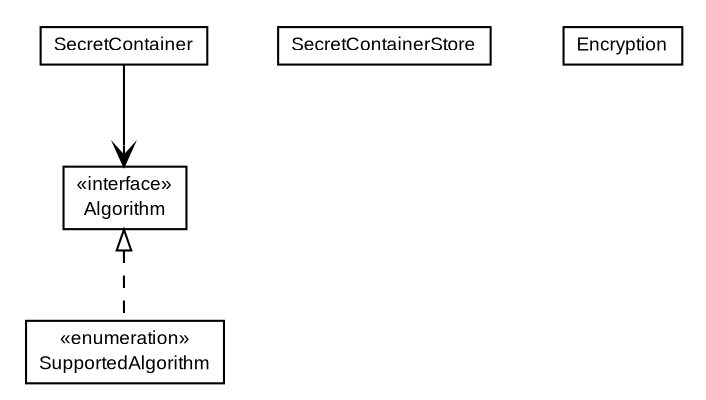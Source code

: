 #!/usr/local/bin/dot
#
# Class diagram 
# Generated by UMLGraph version R5_6-24-gf6e263 (http://www.umlgraph.org/)
#

digraph G {
	edge [fontname="arial",fontsize=10,labelfontname="arial",labelfontsize=10];
	node [fontname="arial",fontsize=10,shape=plaintext];
	nodesep=0.25;
	ranksep=0.5;
	// net.brabenetz.lib.security.properties.core.SupportedAlgorithm
	c0 [label=<<table title="net.brabenetz.lib.security.properties.core.SupportedAlgorithm" border="0" cellborder="1" cellspacing="0" cellpadding="2" port="p" href="./SupportedAlgorithm.html">
		<tr><td><table border="0" cellspacing="0" cellpadding="1">
<tr><td align="center" balign="center"> &#171;enumeration&#187; </td></tr>
<tr><td align="center" balign="center"> SupportedAlgorithm </td></tr>
		</table></td></tr>
		</table>>, URL="./SupportedAlgorithm.html", fontname="arial", fontcolor="black", fontsize=9.0];
	// net.brabenetz.lib.security.properties.core.SecretContainerStore
	c1 [label=<<table title="net.brabenetz.lib.security.properties.core.SecretContainerStore" border="0" cellborder="1" cellspacing="0" cellpadding="2" port="p" href="./SecretContainerStore.html">
		<tr><td><table border="0" cellspacing="0" cellpadding="1">
<tr><td align="center" balign="center"> SecretContainerStore </td></tr>
		</table></td></tr>
		</table>>, URL="./SecretContainerStore.html", fontname="arial", fontcolor="black", fontsize=9.0];
	// net.brabenetz.lib.security.properties.core.SecretContainer
	c2 [label=<<table title="net.brabenetz.lib.security.properties.core.SecretContainer" border="0" cellborder="1" cellspacing="0" cellpadding="2" port="p" href="./SecretContainer.html">
		<tr><td><table border="0" cellspacing="0" cellpadding="1">
<tr><td align="center" balign="center"> SecretContainer </td></tr>
		</table></td></tr>
		</table>>, URL="./SecretContainer.html", fontname="arial", fontcolor="black", fontsize=9.0];
	// net.brabenetz.lib.security.properties.core.Encryption
	c3 [label=<<table title="net.brabenetz.lib.security.properties.core.Encryption" border="0" cellborder="1" cellspacing="0" cellpadding="2" port="p" href="./Encryption.html">
		<tr><td><table border="0" cellspacing="0" cellpadding="1">
<tr><td align="center" balign="center"> Encryption </td></tr>
		</table></td></tr>
		</table>>, URL="./Encryption.html", fontname="arial", fontcolor="black", fontsize=9.0];
	// net.brabenetz.lib.security.properties.core.Algorithm
	c4 [label=<<table title="net.brabenetz.lib.security.properties.core.Algorithm" border="0" cellborder="1" cellspacing="0" cellpadding="2" port="p" href="./Algorithm.html">
		<tr><td><table border="0" cellspacing="0" cellpadding="1">
<tr><td align="center" balign="center"> &#171;interface&#187; </td></tr>
<tr><td align="center" balign="center"> Algorithm </td></tr>
		</table></td></tr>
		</table>>, URL="./Algorithm.html", fontname="arial", fontcolor="black", fontsize=9.0];
	//net.brabenetz.lib.security.properties.core.SupportedAlgorithm implements net.brabenetz.lib.security.properties.core.Algorithm
	c4:p -> c0:p [dir=back,arrowtail=empty,style=dashed];
	// net.brabenetz.lib.security.properties.core.SecretContainer NAVASSOC net.brabenetz.lib.security.properties.core.Algorithm
	c2:p -> c4:p [taillabel="", label="", headlabel="", fontname="arial", fontcolor="black", fontsize=10.0, color="black", arrowhead=open];
}

